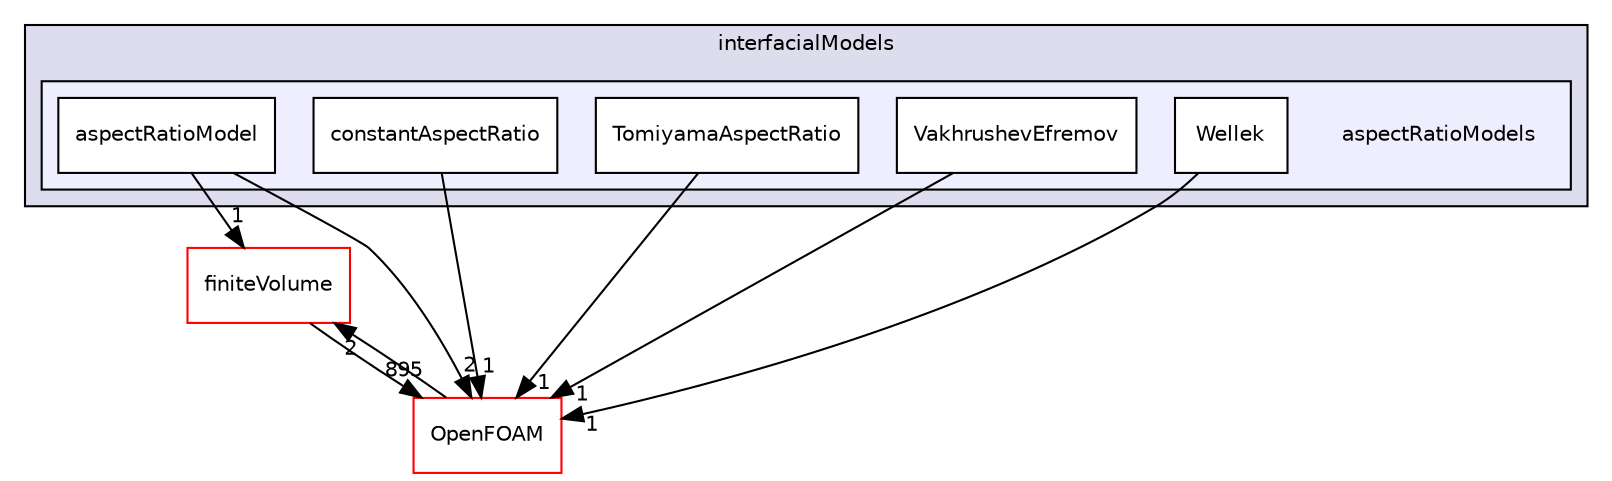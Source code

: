 digraph "src/phaseSystemModels/reactingEulerFoam/interfacialModels/aspectRatioModels" {
  bgcolor=transparent;
  compound=true
  node [ fontsize="10", fontname="Helvetica"];
  edge [ labelfontsize="10", labelfontname="Helvetica"];
  subgraph clusterdir_5934097b4d7408dbf6d7abeb4fcc346f {
    graph [ bgcolor="#ddddee", pencolor="black", label="interfacialModels" fontname="Helvetica", fontsize="10", URL="dir_5934097b4d7408dbf6d7abeb4fcc346f.html"]
  subgraph clusterdir_988ffc8214f1b79cb3b086ce7a8911c8 {
    graph [ bgcolor="#eeeeff", pencolor="black", label="" URL="dir_988ffc8214f1b79cb3b086ce7a8911c8.html"];
    dir_988ffc8214f1b79cb3b086ce7a8911c8 [shape=plaintext label="aspectRatioModels"];
    dir_6784f024cc2243292ffda00c49ebc684 [shape=box label="aspectRatioModel" color="black" fillcolor="white" style="filled" URL="dir_6784f024cc2243292ffda00c49ebc684.html"];
    dir_e6c30838ae66defa7a0b908942b30501 [shape=box label="constantAspectRatio" color="black" fillcolor="white" style="filled" URL="dir_e6c30838ae66defa7a0b908942b30501.html"];
    dir_74756aa4390a5651502ba8e2d45b1746 [shape=box label="TomiyamaAspectRatio" color="black" fillcolor="white" style="filled" URL="dir_74756aa4390a5651502ba8e2d45b1746.html"];
    dir_3e36f755b2944e0fbaa2022c6e37fbd7 [shape=box label="VakhrushevEfremov" color="black" fillcolor="white" style="filled" URL="dir_3e36f755b2944e0fbaa2022c6e37fbd7.html"];
    dir_103169f450564d57d2bbcc6a546e8eb3 [shape=box label="Wellek" color="black" fillcolor="white" style="filled" URL="dir_103169f450564d57d2bbcc6a546e8eb3.html"];
  }
  }
  dir_9bd15774b555cf7259a6fa18f99fe99b [shape=box label="finiteVolume" color="red" URL="dir_9bd15774b555cf7259a6fa18f99fe99b.html"];
  dir_c5473ff19b20e6ec4dfe5c310b3778a8 [shape=box label="OpenFOAM" color="red" URL="dir_c5473ff19b20e6ec4dfe5c310b3778a8.html"];
  dir_9bd15774b555cf7259a6fa18f99fe99b->dir_c5473ff19b20e6ec4dfe5c310b3778a8 [headlabel="895", labeldistance=1.5 headhref="dir_000814_002151.html"];
  dir_6784f024cc2243292ffda00c49ebc684->dir_9bd15774b555cf7259a6fa18f99fe99b [headlabel="1", labeldistance=1.5 headhref="dir_003070_000814.html"];
  dir_6784f024cc2243292ffda00c49ebc684->dir_c5473ff19b20e6ec4dfe5c310b3778a8 [headlabel="2", labeldistance=1.5 headhref="dir_003070_002151.html"];
  dir_74756aa4390a5651502ba8e2d45b1746->dir_c5473ff19b20e6ec4dfe5c310b3778a8 [headlabel="1", labeldistance=1.5 headhref="dir_003075_002151.html"];
  dir_c5473ff19b20e6ec4dfe5c310b3778a8->dir_9bd15774b555cf7259a6fa18f99fe99b [headlabel="2", labeldistance=1.5 headhref="dir_002151_000814.html"];
  dir_103169f450564d57d2bbcc6a546e8eb3->dir_c5473ff19b20e6ec4dfe5c310b3778a8 [headlabel="1", labeldistance=1.5 headhref="dir_003079_002151.html"];
  dir_e6c30838ae66defa7a0b908942b30501->dir_c5473ff19b20e6ec4dfe5c310b3778a8 [headlabel="1", labeldistance=1.5 headhref="dir_003073_002151.html"];
  dir_3e36f755b2944e0fbaa2022c6e37fbd7->dir_c5473ff19b20e6ec4dfe5c310b3778a8 [headlabel="1", labeldistance=1.5 headhref="dir_003077_002151.html"];
}
